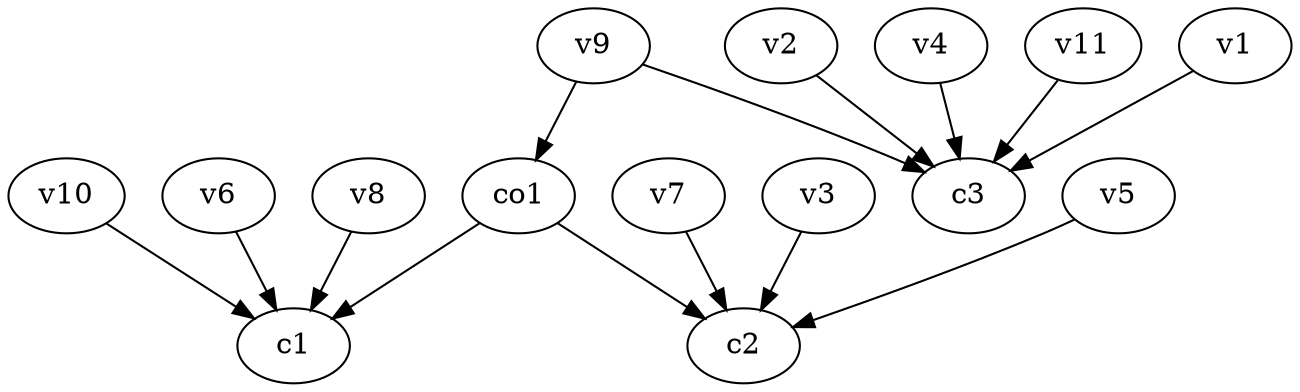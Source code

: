 strict digraph  {
c1;
c2;
c3;
v1;
v2;
v3;
v4;
v5;
v6;
v7;
v8;
v9;
v10;
v11;
co1;
v1 -> c3  [weight=1];
v2 -> c3  [weight=1];
v3 -> c2  [weight=1];
v4 -> c3  [weight=1];
v5 -> c2  [weight=1];
v6 -> c1  [weight=1];
v7 -> c2  [weight=1];
v8 -> c1  [weight=1];
v9 -> c3  [weight=1];
v9 -> co1  [weight=1];
v10 -> c1  [weight=1];
v11 -> c3  [weight=1];
co1 -> c1  [weight=1];
co1 -> c2  [weight=1];
}
